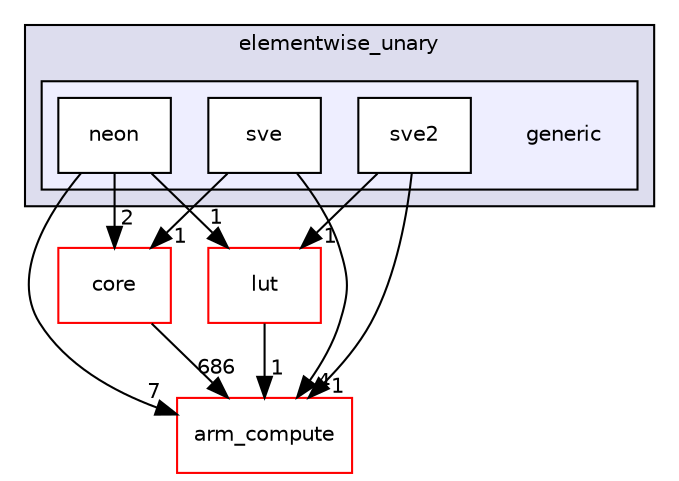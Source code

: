 digraph "src/cpu/kernels/elementwise_unary/generic" {
  compound=true
  node [ fontsize="10", fontname="Helvetica"];
  edge [ labelfontsize="10", labelfontname="Helvetica"];
  subgraph clusterdir_7b986f77a4cb09adf01d2578e4ce937d {
    graph [ bgcolor="#ddddee", pencolor="black", label="elementwise_unary" fontname="Helvetica", fontsize="10", URL="dir_7b986f77a4cb09adf01d2578e4ce937d.xhtml"]
  subgraph clusterdir_15acb9606a67b692f1c5b11ae176d45d {
    graph [ bgcolor="#eeeeff", pencolor="black", label="" URL="dir_15acb9606a67b692f1c5b11ae176d45d.xhtml"];
    dir_15acb9606a67b692f1c5b11ae176d45d [shape=plaintext label="generic"];
  dir_b5684f38fa1c1c260c7b9df00481c034 [shape=box label="neon" fillcolor="white" style="filled" URL="dir_b5684f38fa1c1c260c7b9df00481c034.xhtml"];
  dir_9e1105a635f25a23c547b15c4c0fafbd [shape=box label="sve" fillcolor="white" style="filled" URL="dir_9e1105a635f25a23c547b15c4c0fafbd.xhtml"];
  dir_595e0d1aff931f5d0098470e6e9630c1 [shape=box label="sve2" fillcolor="white" style="filled" URL="dir_595e0d1aff931f5d0098470e6e9630c1.xhtml"];
  }
  }
  dir_214608ef36d61442cb2b0c1c4e9a7def [shape=box label="arm_compute" fillcolor="white" style="filled" color="red" URL="dir_214608ef36d61442cb2b0c1c4e9a7def.xhtml"];
  dir_aebb8dcc11953d78e620bbef0b9e2183 [shape=box label="core" fillcolor="white" style="filled" color="red" URL="dir_aebb8dcc11953d78e620bbef0b9e2183.xhtml"];
  dir_a5a25de4bd483a211edd2f30cef0dda2 [shape=box label="lut" fillcolor="white" style="filled" color="red" URL="dir_a5a25de4bd483a211edd2f30cef0dda2.xhtml"];
  dir_a5a25de4bd483a211edd2f30cef0dda2->dir_214608ef36d61442cb2b0c1c4e9a7def [headlabel="1", labeldistance=1.5 headhref="dir_000395_000000.xhtml"];
  dir_595e0d1aff931f5d0098470e6e9630c1->dir_214608ef36d61442cb2b0c1c4e9a7def [headlabel="1", labeldistance=1.5 headhref="dir_000490_000000.xhtml"];
  dir_595e0d1aff931f5d0098470e6e9630c1->dir_a5a25de4bd483a211edd2f30cef0dda2 [headlabel="1", labeldistance=1.5 headhref="dir_000490_000395.xhtml"];
  dir_9e1105a635f25a23c547b15c4c0fafbd->dir_214608ef36d61442cb2b0c1c4e9a7def [headlabel="4", labeldistance=1.5 headhref="dir_000442_000000.xhtml"];
  dir_9e1105a635f25a23c547b15c4c0fafbd->dir_aebb8dcc11953d78e620bbef0b9e2183 [headlabel="1", labeldistance=1.5 headhref="dir_000442_000017.xhtml"];
  dir_aebb8dcc11953d78e620bbef0b9e2183->dir_214608ef36d61442cb2b0c1c4e9a7def [headlabel="686", labeldistance=1.5 headhref="dir_000017_000000.xhtml"];
  dir_b5684f38fa1c1c260c7b9df00481c034->dir_214608ef36d61442cb2b0c1c4e9a7def [headlabel="7", labeldistance=1.5 headhref="dir_000441_000000.xhtml"];
  dir_b5684f38fa1c1c260c7b9df00481c034->dir_a5a25de4bd483a211edd2f30cef0dda2 [headlabel="1", labeldistance=1.5 headhref="dir_000441_000395.xhtml"];
  dir_b5684f38fa1c1c260c7b9df00481c034->dir_aebb8dcc11953d78e620bbef0b9e2183 [headlabel="2", labeldistance=1.5 headhref="dir_000441_000017.xhtml"];
}
